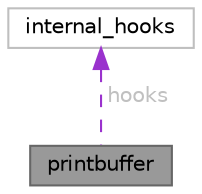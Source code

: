 digraph "printbuffer"
{
 // LATEX_PDF_SIZE
  bgcolor="transparent";
  edge [fontname=Helvetica,fontsize=10,labelfontname=Helvetica,labelfontsize=10];
  node [fontname=Helvetica,fontsize=10,shape=box,height=0.2,width=0.4];
  Node1 [id="Node000001",label="printbuffer",height=0.2,width=0.4,color="gray40", fillcolor="grey60", style="filled", fontcolor="black",tooltip=" "];
  Node2 -> Node1 [id="edge2_Node000001_Node000002",dir="back",color="darkorchid3",style="dashed",tooltip=" ",label=" hooks",fontcolor="grey" ];
  Node2 [id="Node000002",label="internal_hooks",height=0.2,width=0.4,color="grey75", fillcolor="white", style="filled",URL="$structinternal__hooks.html",tooltip=" "];
}
